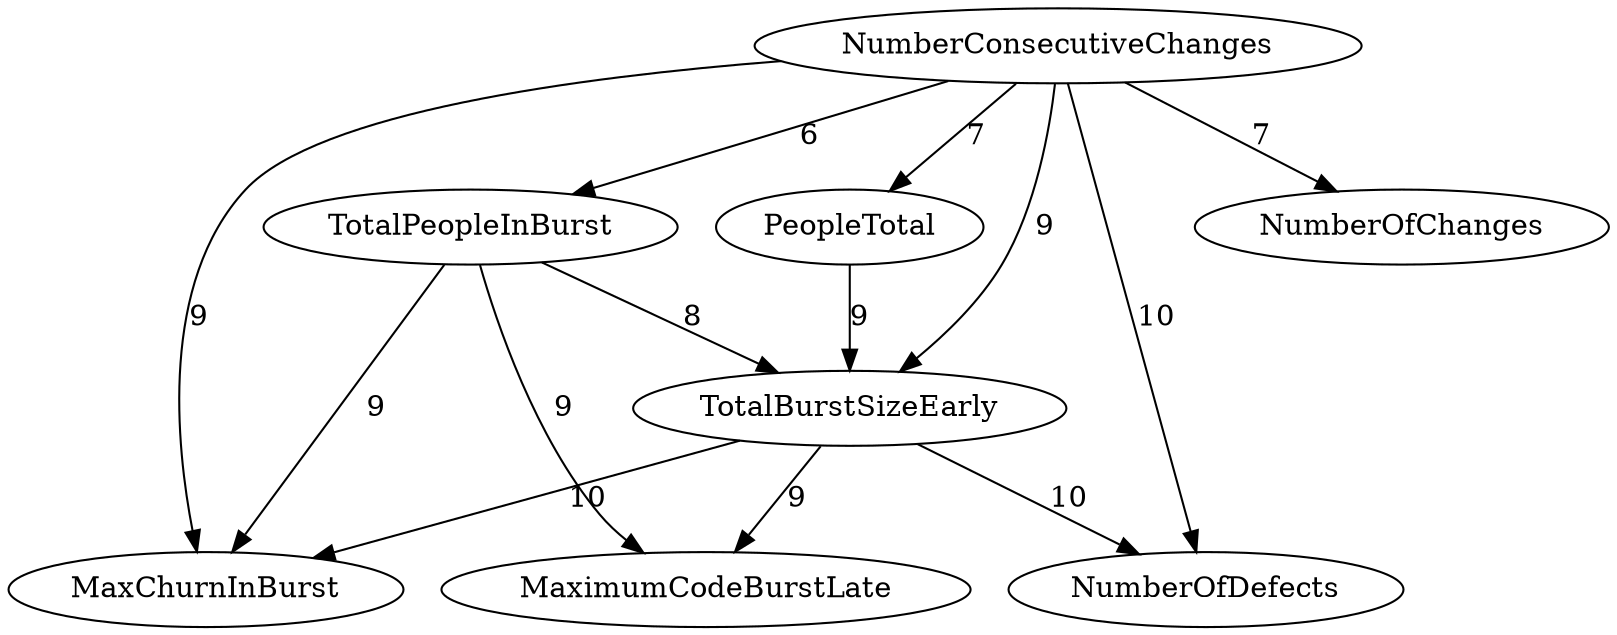 digraph {
TotalBurstSizeEarly -> NumberOfDefects[label="10",weight="10"];
TotalBurstSizeEarly -> MaxChurnInBurst[label="10",weight="10"];
NumberConsecutiveChanges -> NumberOfDefects[label="10",weight="10"];
TotalPeopleInBurst -> MaxChurnInBurst[label="9",weight="9"];
TotalPeopleInBurst -> MaximumCodeBurstLate[label="9",weight="9"];
TotalBurstSizeEarly -> MaximumCodeBurstLate[label="9",weight="9"];
NumberConsecutiveChanges -> TotalBurstSizeEarly[label="9",weight="9"];
NumberConsecutiveChanges -> MaxChurnInBurst[label="9",weight="9"];
PeopleTotal -> TotalBurstSizeEarly[label="9",weight="9"];
TotalPeopleInBurst -> TotalBurstSizeEarly[label="8",weight="8"];
NumberConsecutiveChanges -> NumberOfChanges[label="7",weight="7"];
NumberConsecutiveChanges -> PeopleTotal[label="7",weight="7"];
NumberConsecutiveChanges -> TotalPeopleInBurst[label="6",weight="6"];
}